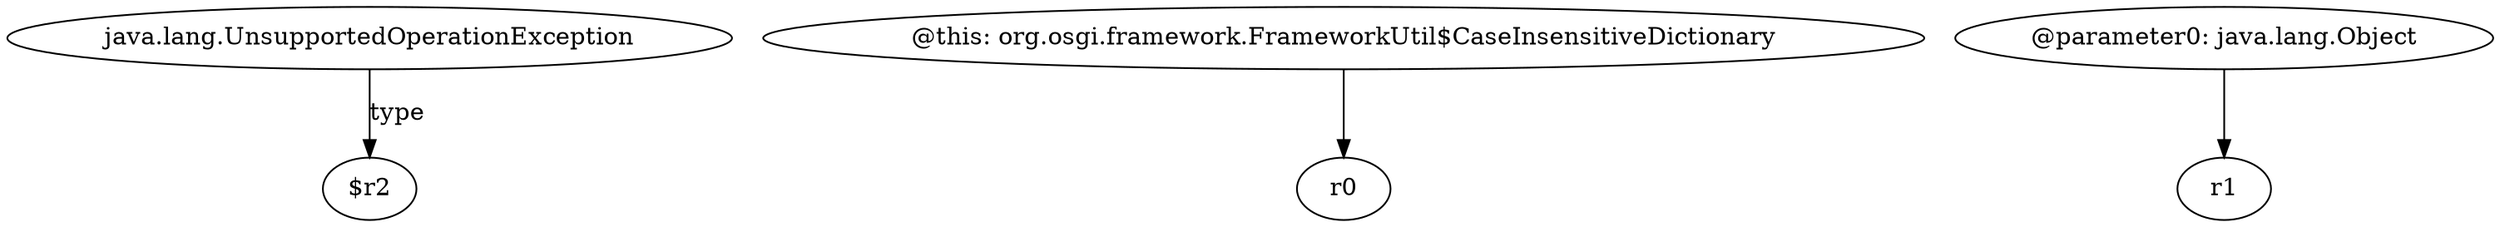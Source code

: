 digraph g {
0[label="java.lang.UnsupportedOperationException"]
1[label="$r2"]
0->1[label="type"]
2[label="@this: org.osgi.framework.FrameworkUtil$CaseInsensitiveDictionary"]
3[label="r0"]
2->3[label=""]
4[label="@parameter0: java.lang.Object"]
5[label="r1"]
4->5[label=""]
}